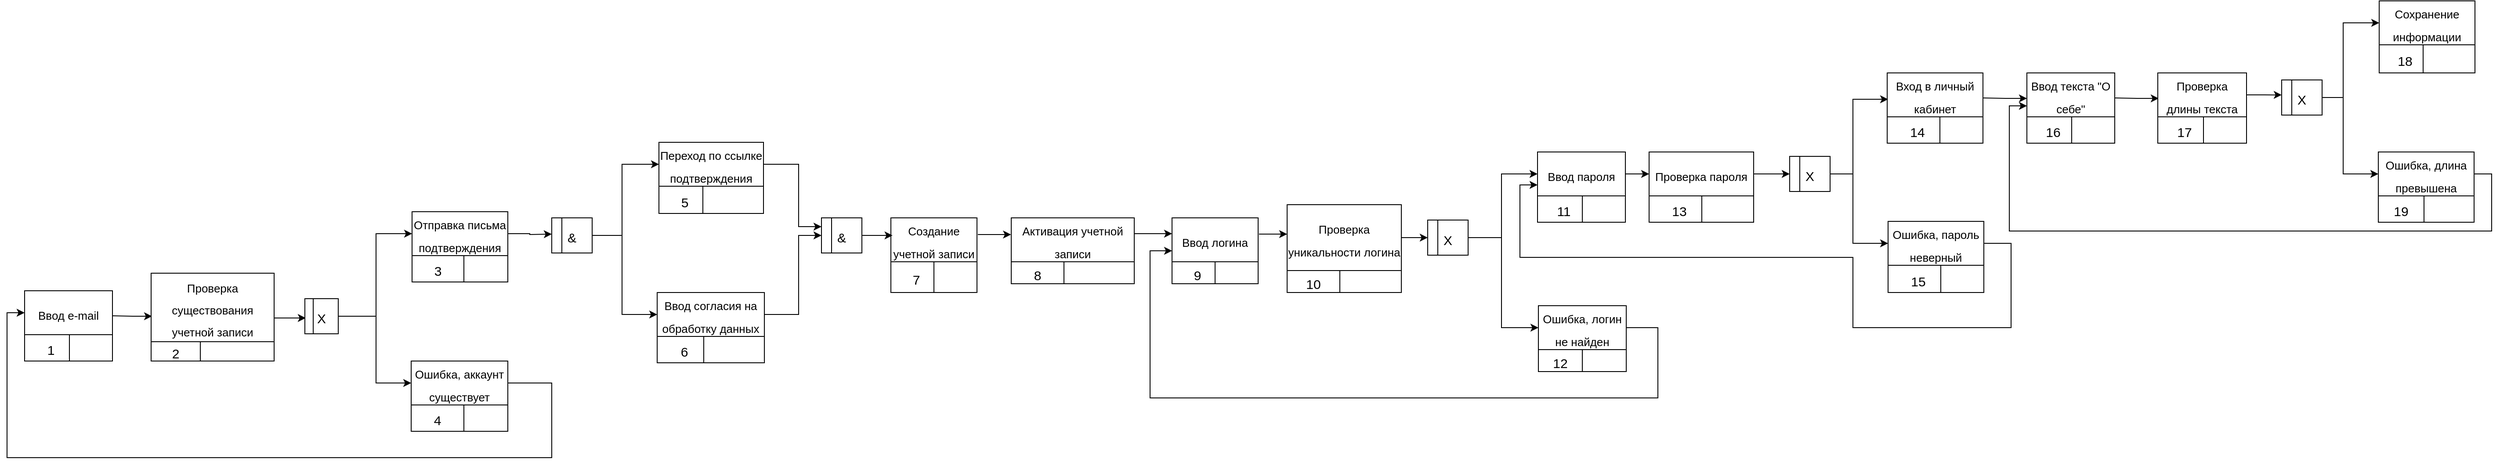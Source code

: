 <mxfile version="28.2.7">
  <diagram name="Страница — 1" id="QJ17uYESXbsVoMGQBFJ_">
    <mxGraphModel dx="2852" dy="1502" grid="1" gridSize="10" guides="1" tooltips="1" connect="1" arrows="1" fold="1" page="1" pageScale="1" pageWidth="3300" pageHeight="4681" math="0" shadow="0">
      <root>
        <mxCell id="0" />
        <mxCell id="1" parent="0" />
        <mxCell id="vj8tIw0atc_SVMrDufQF-1" value="&lt;font style=&quot;font-size: 15px;&quot;&gt;1&lt;/font&gt;" style="rounded=0;whiteSpace=wrap;html=1;fontSize=21;" parent="1" vertex="1">
          <mxGeometry x="240" y="410" width="60" height="30" as="geometry" />
        </mxCell>
        <mxCell id="vj8tIw0atc_SVMrDufQF-2" value="" style="rounded=0;whiteSpace=wrap;html=1;fontSize=21;" parent="1" vertex="1">
          <mxGeometry x="291" y="410" width="49" height="30" as="geometry" />
        </mxCell>
        <mxCell id="vj8tIw0atc_SVMrDufQF-48" style="edgeStyle=orthogonalEdgeStyle;rounded=0;orthogonalLoop=1;jettySize=auto;html=1;exitX=1;exitY=0.75;exitDx=0;exitDy=0;" parent="1" edge="1">
          <mxGeometry relative="1" as="geometry">
            <mxPoint x="340" y="388.5" as="sourcePoint" />
            <mxPoint x="385" y="389" as="targetPoint" />
          </mxGeometry>
        </mxCell>
        <mxCell id="vj8tIw0atc_SVMrDufQF-3" value="&lt;font style=&quot;font-size: 13px;&quot;&gt;Ввод e-mail&lt;/font&gt;" style="rounded=0;whiteSpace=wrap;html=1;fontSize=21;" parent="1" vertex="1">
          <mxGeometry x="240" y="360" width="100" height="50" as="geometry" />
        </mxCell>
        <mxCell id="vj8tIw0atc_SVMrDufQF-6" value="&lt;font style=&quot;font-size: 15px;&quot;&gt;2&lt;/font&gt;" style="rounded=0;whiteSpace=wrap;html=1;fontSize=21;" parent="1" vertex="1">
          <mxGeometry x="384" y="418" width="56" height="22" as="geometry" />
        </mxCell>
        <mxCell id="vj8tIw0atc_SVMrDufQF-7" value="" style="rounded=0;whiteSpace=wrap;html=1;fontSize=21;" parent="1" vertex="1">
          <mxGeometry x="440" y="418" width="84" height="22" as="geometry" />
        </mxCell>
        <mxCell id="vj8tIw0atc_SVMrDufQF-53" style="edgeStyle=orthogonalEdgeStyle;rounded=0;orthogonalLoop=1;jettySize=auto;html=1;exitX=1;exitY=0.5;exitDx=0;exitDy=0;" parent="1" edge="1">
          <mxGeometry relative="1" as="geometry">
            <mxPoint x="560" y="391" as="targetPoint" />
            <mxPoint x="524" y="391" as="sourcePoint" />
          </mxGeometry>
        </mxCell>
        <mxCell id="vj8tIw0atc_SVMrDufQF-8" value="&lt;font style=&quot;font-size: 13px;&quot;&gt;Проверка существования учетной записи&lt;/font&gt;" style="rounded=0;whiteSpace=wrap;html=1;fontSize=21;" parent="1" vertex="1">
          <mxGeometry x="384" y="340" width="140" height="78" as="geometry" />
        </mxCell>
        <mxCell id="vj8tIw0atc_SVMrDufQF-9" value="&lt;font style=&quot;font-size: 15px;&quot;&gt;11&lt;/font&gt;" style="rounded=0;whiteSpace=wrap;html=1;fontSize=21;" parent="1" vertex="1">
          <mxGeometry x="1962" y="252" width="60" height="30" as="geometry" />
        </mxCell>
        <mxCell id="vj8tIw0atc_SVMrDufQF-10" value="" style="rounded=0;whiteSpace=wrap;html=1;fontSize=21;" parent="1" vertex="1">
          <mxGeometry x="2013" y="252" width="49" height="30" as="geometry" />
        </mxCell>
        <mxCell id="vj8tIw0atc_SVMrDufQF-83" style="edgeStyle=orthogonalEdgeStyle;rounded=0;orthogonalLoop=1;jettySize=auto;html=1;exitX=1;exitY=0.5;exitDx=0;exitDy=0;entryX=0;entryY=0.5;entryDx=0;entryDy=0;" parent="1" source="vj8tIw0atc_SVMrDufQF-11" target="vj8tIw0atc_SVMrDufQF-47" edge="1">
          <mxGeometry relative="1" as="geometry">
            <mxPoint x="2081" y="227" as="targetPoint" />
          </mxGeometry>
        </mxCell>
        <mxCell id="vj8tIw0atc_SVMrDufQF-11" value="&lt;font style=&quot;font-size: 13px;&quot;&gt;Ввод пароля&lt;/font&gt;" style="rounded=0;whiteSpace=wrap;html=1;fontSize=21;" parent="1" vertex="1">
          <mxGeometry x="1962" y="202" width="100" height="50" as="geometry" />
        </mxCell>
        <mxCell id="vj8tIw0atc_SVMrDufQF-12" value="&lt;font style=&quot;font-size: 15px;&quot;&gt;10&lt;/font&gt;" style="rounded=0;whiteSpace=wrap;html=1;fontSize=21;" parent="1" vertex="1">
          <mxGeometry x="1677" y="337" width="60" height="25" as="geometry" />
        </mxCell>
        <mxCell id="vj8tIw0atc_SVMrDufQF-13" value="" style="rounded=0;whiteSpace=wrap;html=1;fontSize=21;" parent="1" vertex="1">
          <mxGeometry x="1737" y="337" width="70" height="25" as="geometry" />
        </mxCell>
        <mxCell id="vj8tIw0atc_SVMrDufQF-76" style="edgeStyle=orthogonalEdgeStyle;rounded=0;orthogonalLoop=1;jettySize=auto;html=1;exitX=1;exitY=0.5;exitDx=0;exitDy=0;entryX=0;entryY=0.5;entryDx=0;entryDy=0;" parent="1" source="vj8tIw0atc_SVMrDufQF-14" target="vj8tIw0atc_SVMrDufQF-74" edge="1">
          <mxGeometry relative="1" as="geometry" />
        </mxCell>
        <mxCell id="vj8tIw0atc_SVMrDufQF-14" value="&lt;font style=&quot;font-size: 13px;&quot;&gt;Проверка уникальности логина&lt;/font&gt;" style="rounded=0;whiteSpace=wrap;html=1;fontSize=21;" parent="1" vertex="1">
          <mxGeometry x="1677" y="262" width="130" height="75" as="geometry" />
        </mxCell>
        <mxCell id="vj8tIw0atc_SVMrDufQF-15" value="&lt;font style=&quot;font-size: 15px;&quot;&gt;7&lt;/font&gt;" style="rounded=0;whiteSpace=wrap;html=1;fontSize=21;" parent="1" vertex="1">
          <mxGeometry x="1226" y="327" width="58" height="35" as="geometry" />
        </mxCell>
        <mxCell id="vj8tIw0atc_SVMrDufQF-16" value="" style="rounded=0;whiteSpace=wrap;html=1;fontSize=21;" parent="1" vertex="1">
          <mxGeometry x="1275" y="327" width="49" height="35" as="geometry" />
        </mxCell>
        <mxCell id="vj8tIw0atc_SVMrDufQF-71" style="edgeStyle=orthogonalEdgeStyle;rounded=0;orthogonalLoop=1;jettySize=auto;html=1;exitX=1;exitY=0.5;exitDx=0;exitDy=0;entryX=-0.002;entryY=0.397;entryDx=0;entryDy=0;entryPerimeter=0;" parent="1" target="vj8tIw0atc_SVMrDufQF-20" edge="1">
          <mxGeometry relative="1" as="geometry">
            <mxPoint x="1325" y="296" as="sourcePoint" />
            <mxPoint x="1385" y="296" as="targetPoint" />
          </mxGeometry>
        </mxCell>
        <mxCell id="vj8tIw0atc_SVMrDufQF-17" value="&lt;font style=&quot;font-size: 13px;&quot;&gt;Создание учетной записи&lt;/font&gt;" style="rounded=0;whiteSpace=wrap;html=1;fontSize=21;" parent="1" vertex="1">
          <mxGeometry x="1226" y="277" width="98" height="50" as="geometry" />
        </mxCell>
        <mxCell id="vj8tIw0atc_SVMrDufQF-18" value="&lt;font style=&quot;font-size: 15px;&quot;&gt;8&lt;/font&gt;" style="rounded=0;whiteSpace=wrap;html=1;fontSize=21;" parent="1" vertex="1">
          <mxGeometry x="1363" y="327" width="60" height="25" as="geometry" />
        </mxCell>
        <mxCell id="vj8tIw0atc_SVMrDufQF-19" value="" style="rounded=0;whiteSpace=wrap;html=1;fontSize=21;" parent="1" vertex="1">
          <mxGeometry x="1423" y="327" width="80" height="25" as="geometry" />
        </mxCell>
        <mxCell id="vj8tIw0atc_SVMrDufQF-72" style="edgeStyle=orthogonalEdgeStyle;rounded=0;orthogonalLoop=1;jettySize=auto;html=1;" parent="1" edge="1">
          <mxGeometry relative="1" as="geometry">
            <mxPoint x="1498" y="295" as="sourcePoint" />
            <mxPoint x="1546" y="295" as="targetPoint" />
          </mxGeometry>
        </mxCell>
        <mxCell id="vj8tIw0atc_SVMrDufQF-20" value="&lt;font style=&quot;font-size: 13px;&quot;&gt;Активация учетной записи&lt;/font&gt;" style="rounded=0;whiteSpace=wrap;html=1;fontSize=21;" parent="1" vertex="1">
          <mxGeometry x="1363" y="277" width="140" height="50" as="geometry" />
        </mxCell>
        <mxCell id="vj8tIw0atc_SVMrDufQF-21" value="&lt;font style=&quot;font-size: 15px;&quot;&gt;6&lt;/font&gt;" style="rounded=0;whiteSpace=wrap;html=1;fontSize=21;" parent="1" vertex="1">
          <mxGeometry x="960" y="412" width="62" height="30" as="geometry" />
        </mxCell>
        <mxCell id="vj8tIw0atc_SVMrDufQF-22" value="" style="rounded=0;whiteSpace=wrap;html=1;fontSize=21;" parent="1" vertex="1">
          <mxGeometry x="1013" y="412" width="69" height="30" as="geometry" />
        </mxCell>
        <mxCell id="vj8tIw0atc_SVMrDufQF-65" style="edgeStyle=orthogonalEdgeStyle;rounded=0;orthogonalLoop=1;jettySize=auto;html=1;exitX=1;exitY=0.5;exitDx=0;exitDy=0;entryX=0;entryY=0.5;entryDx=0;entryDy=0;" parent="1" source="vj8tIw0atc_SVMrDufQF-23" target="vj8tIw0atc_SVMrDufQF-63" edge="1">
          <mxGeometry relative="1" as="geometry">
            <Array as="points">
              <mxPoint x="1121" y="387" />
              <mxPoint x="1121" y="297" />
            </Array>
          </mxGeometry>
        </mxCell>
        <mxCell id="vj8tIw0atc_SVMrDufQF-23" value="&lt;font style=&quot;font-size: 13px;&quot;&gt;Ввод согласия на обработку данных&lt;/font&gt;" style="rounded=0;whiteSpace=wrap;html=1;fontSize=21;" parent="1" vertex="1">
          <mxGeometry x="960" y="362" width="122" height="50" as="geometry" />
        </mxCell>
        <mxCell id="vj8tIw0atc_SVMrDufQF-24" value="&lt;font style=&quot;font-size: 15px;&quot;&gt;5&lt;/font&gt;" style="rounded=0;whiteSpace=wrap;html=1;fontSize=21;" parent="1" vertex="1">
          <mxGeometry x="962" y="241" width="59" height="31" as="geometry" />
        </mxCell>
        <mxCell id="vj8tIw0atc_SVMrDufQF-25" value="" style="rounded=0;whiteSpace=wrap;html=1;fontSize=21;" parent="1" vertex="1">
          <mxGeometry x="1012" y="241" width="69" height="31" as="geometry" />
        </mxCell>
        <mxCell id="vj8tIw0atc_SVMrDufQF-116" style="edgeStyle=orthogonalEdgeStyle;rounded=0;orthogonalLoop=1;jettySize=auto;html=1;exitX=1;exitY=0.5;exitDx=0;exitDy=0;entryX=0;entryY=0.25;entryDx=0;entryDy=0;" parent="1" source="vj8tIw0atc_SVMrDufQF-26" target="vj8tIw0atc_SVMrDufQF-63" edge="1">
          <mxGeometry relative="1" as="geometry">
            <Array as="points">
              <mxPoint x="1121" y="216" />
              <mxPoint x="1121" y="287" />
            </Array>
          </mxGeometry>
        </mxCell>
        <mxCell id="vj8tIw0atc_SVMrDufQF-26" value="&lt;font style=&quot;font-size: 13px;&quot;&gt;Переход по ссылке подтверждения&lt;/font&gt;" style="rounded=0;whiteSpace=wrap;html=1;fontSize=21;" parent="1" vertex="1">
          <mxGeometry x="962" y="191" width="119" height="50" as="geometry" />
        </mxCell>
        <mxCell id="vj8tIw0atc_SVMrDufQF-27" value="&lt;font style=&quot;font-size: 15px;&quot;&gt;3&lt;/font&gt;" style="rounded=0;whiteSpace=wrap;html=1;fontSize=21;" parent="1" vertex="1">
          <mxGeometry x="681" y="320" width="59" height="30" as="geometry" />
        </mxCell>
        <mxCell id="vj8tIw0atc_SVMrDufQF-28" value="" style="rounded=0;whiteSpace=wrap;html=1;fontSize=21;" parent="1" vertex="1">
          <mxGeometry x="740" y="320" width="50" height="30" as="geometry" />
        </mxCell>
        <mxCell id="J9WH13KBPkSZNv8a2P2T-3" style="edgeStyle=orthogonalEdgeStyle;rounded=0;orthogonalLoop=1;jettySize=auto;html=1;exitX=1;exitY=0.5;exitDx=0;exitDy=0;" edge="1" parent="1" source="vj8tIw0atc_SVMrDufQF-29">
          <mxGeometry relative="1" as="geometry">
            <mxPoint x="840" y="295.476" as="targetPoint" />
          </mxGeometry>
        </mxCell>
        <mxCell id="vj8tIw0atc_SVMrDufQF-29" value="&lt;font style=&quot;font-size: 13px;&quot;&gt;Отправка письма подтверждения&lt;/font&gt;" style="rounded=0;whiteSpace=wrap;html=1;fontSize=21;" parent="1" vertex="1">
          <mxGeometry x="681" y="270" width="109" height="50" as="geometry" />
        </mxCell>
        <mxCell id="vj8tIw0atc_SVMrDufQF-30" value="&lt;font style=&quot;font-size: 15px;&quot;&gt;9&lt;/font&gt;" style="rounded=0;whiteSpace=wrap;html=1;fontSize=21;" parent="1" vertex="1">
          <mxGeometry x="1546" y="327" width="58" height="25" as="geometry" />
        </mxCell>
        <mxCell id="vj8tIw0atc_SVMrDufQF-31" value="" style="rounded=0;whiteSpace=wrap;html=1;fontSize=21;" parent="1" vertex="1">
          <mxGeometry x="1595" y="327" width="49" height="25" as="geometry" />
        </mxCell>
        <mxCell id="vj8tIw0atc_SVMrDufQF-32" value="&lt;font style=&quot;font-size: 13px;&quot;&gt;Ввод логина&lt;/font&gt;" style="rounded=0;whiteSpace=wrap;html=1;fontSize=21;" parent="1" vertex="1">
          <mxGeometry x="1546" y="277" width="98" height="50" as="geometry" />
        </mxCell>
        <mxCell id="vj8tIw0atc_SVMrDufQF-33" value="&lt;font style=&quot;font-size: 15px;&quot;&gt;14&lt;/font&gt;" style="rounded=0;whiteSpace=wrap;html=1;fontSize=21;" parent="1" vertex="1">
          <mxGeometry x="2360" y="162" width="69" height="30" as="geometry" />
        </mxCell>
        <mxCell id="vj8tIw0atc_SVMrDufQF-34" value="" style="rounded=0;whiteSpace=wrap;html=1;fontSize=21;" parent="1" vertex="1">
          <mxGeometry x="2420" y="162" width="49" height="30" as="geometry" />
        </mxCell>
        <mxCell id="vj8tIw0atc_SVMrDufQF-94" style="edgeStyle=orthogonalEdgeStyle;rounded=0;orthogonalLoop=1;jettySize=auto;html=1;exitX=1;exitY=0.25;exitDx=0;exitDy=0;" parent="1" edge="1">
          <mxGeometry relative="1" as="geometry">
            <mxPoint x="2469" y="140.5" as="sourcePoint" />
            <mxPoint x="2519" y="141" as="targetPoint" />
          </mxGeometry>
        </mxCell>
        <mxCell id="vj8tIw0atc_SVMrDufQF-35" value="&lt;font style=&quot;font-size: 13px;&quot;&gt;Вход в личный кабинет&lt;/font&gt;" style="rounded=0;whiteSpace=wrap;html=1;fontSize=21;" parent="1" vertex="1">
          <mxGeometry x="2360" y="112" width="109" height="50" as="geometry" />
        </mxCell>
        <mxCell id="vj8tIw0atc_SVMrDufQF-36" value="&lt;font style=&quot;font-size: 15px;&quot;&gt;16&lt;/font&gt;" style="rounded=0;whiteSpace=wrap;html=1;fontSize=21;" parent="1" vertex="1">
          <mxGeometry x="2519" y="162" width="60" height="30" as="geometry" />
        </mxCell>
        <mxCell id="vj8tIw0atc_SVMrDufQF-37" value="" style="rounded=0;whiteSpace=wrap;html=1;fontSize=21;" parent="1" vertex="1">
          <mxGeometry x="2570" y="162" width="49" height="30" as="geometry" />
        </mxCell>
        <mxCell id="vj8tIw0atc_SVMrDufQF-96" style="edgeStyle=orthogonalEdgeStyle;rounded=0;orthogonalLoop=1;jettySize=auto;html=1;exitX=1;exitY=0.25;exitDx=0;exitDy=0;" parent="1" edge="1">
          <mxGeometry relative="1" as="geometry">
            <mxPoint x="2619" y="140.5" as="sourcePoint" />
            <mxPoint x="2669" y="141" as="targetPoint" />
          </mxGeometry>
        </mxCell>
        <mxCell id="vj8tIw0atc_SVMrDufQF-38" value="&lt;font style=&quot;font-size: 13px;&quot;&gt;Ввод текста &quot;О себе&quot;&lt;/font&gt;" style="rounded=0;whiteSpace=wrap;html=1;fontSize=21;" parent="1" vertex="1">
          <mxGeometry x="2519" y="112" width="100" height="50" as="geometry" />
        </mxCell>
        <mxCell id="vj8tIw0atc_SVMrDufQF-39" value="&lt;font style=&quot;font-size: 15px;&quot;&gt;17&lt;/font&gt;" style="rounded=0;whiteSpace=wrap;html=1;fontSize=21;" parent="1" vertex="1">
          <mxGeometry x="2668" y="162" width="61" height="30" as="geometry" />
        </mxCell>
        <mxCell id="vj8tIw0atc_SVMrDufQF-40" value="" style="rounded=0;whiteSpace=wrap;html=1;fontSize=21;" parent="1" vertex="1">
          <mxGeometry x="2720" y="162" width="49" height="30" as="geometry" />
        </mxCell>
        <mxCell id="R8kVZhZ-fBv-mpq6g979-7" style="edgeStyle=orthogonalEdgeStyle;rounded=0;orthogonalLoop=1;jettySize=auto;html=1;exitX=1;exitY=0.5;exitDx=0;exitDy=0;" parent="1" source="vj8tIw0atc_SVMrDufQF-41" edge="1">
          <mxGeometry relative="1" as="geometry">
            <mxPoint x="2809.0" y="137.103" as="targetPoint" />
          </mxGeometry>
        </mxCell>
        <mxCell id="vj8tIw0atc_SVMrDufQF-41" value="&lt;font style=&quot;font-size: 13px;&quot;&gt;Проверка длины текста&lt;/font&gt;" style="rounded=0;whiteSpace=wrap;html=1;fontSize=21;" parent="1" vertex="1">
          <mxGeometry x="2668" y="112" width="101" height="50" as="geometry" />
        </mxCell>
        <mxCell id="vj8tIw0atc_SVMrDufQF-42" value="&lt;font style=&quot;font-size: 15px;&quot;&gt;18&lt;/font&gt;" style="rounded=0;whiteSpace=wrap;html=1;fontSize=21;" parent="1" vertex="1">
          <mxGeometry x="2920" y="80" width="59" height="32" as="geometry" />
        </mxCell>
        <mxCell id="vj8tIw0atc_SVMrDufQF-43" value="" style="rounded=0;whiteSpace=wrap;html=1;fontSize=21;" parent="1" vertex="1">
          <mxGeometry x="2970" y="80" width="59" height="32" as="geometry" />
        </mxCell>
        <mxCell id="vj8tIw0atc_SVMrDufQF-44" value="&lt;font style=&quot;font-size: 13px;&quot;&gt;Сохранение информации&lt;/font&gt;" style="rounded=0;whiteSpace=wrap;html=1;fontSize=21;" parent="1" vertex="1">
          <mxGeometry x="2920" y="30" width="109" height="50" as="geometry" />
        </mxCell>
        <mxCell id="vj8tIw0atc_SVMrDufQF-45" value="&lt;font style=&quot;font-size: 15px;&quot;&gt;13&lt;/font&gt;" style="rounded=0;whiteSpace=wrap;html=1;fontSize=21;" parent="1" vertex="1">
          <mxGeometry x="2089" y="252" width="69" height="30" as="geometry" />
        </mxCell>
        <mxCell id="vj8tIw0atc_SVMrDufQF-46" value="" style="rounded=0;whiteSpace=wrap;html=1;fontSize=21;" parent="1" vertex="1">
          <mxGeometry x="2149" y="252" width="59" height="30" as="geometry" />
        </mxCell>
        <mxCell id="vj8tIw0atc_SVMrDufQF-86" style="edgeStyle=orthogonalEdgeStyle;rounded=0;orthogonalLoop=1;jettySize=auto;html=1;exitX=1;exitY=0.5;exitDx=0;exitDy=0;entryX=0;entryY=0.5;entryDx=0;entryDy=0;" parent="1" source="vj8tIw0atc_SVMrDufQF-47" target="vj8tIw0atc_SVMrDufQF-84" edge="1">
          <mxGeometry relative="1" as="geometry" />
        </mxCell>
        <mxCell id="vj8tIw0atc_SVMrDufQF-47" value="&lt;font style=&quot;font-size: 13px;&quot;&gt;Проверка пароля&lt;/font&gt;" style="rounded=0;whiteSpace=wrap;html=1;fontSize=21;" parent="1" vertex="1">
          <mxGeometry x="2089" y="202" width="119" height="50" as="geometry" />
        </mxCell>
        <mxCell id="vj8tIw0atc_SVMrDufQF-58" style="edgeStyle=orthogonalEdgeStyle;rounded=0;orthogonalLoop=1;jettySize=auto;html=1;exitX=1;exitY=0.5;exitDx=0;exitDy=0;entryX=0;entryY=0.5;entryDx=0;entryDy=0;" parent="1" source="vj8tIw0atc_SVMrDufQF-49" target="vj8tIw0atc_SVMrDufQF-29" edge="1">
          <mxGeometry relative="1" as="geometry">
            <Array as="points">
              <mxPoint x="640" y="389" />
              <mxPoint x="640" y="295" />
            </Array>
          </mxGeometry>
        </mxCell>
        <mxCell id="vj8tIw0atc_SVMrDufQF-59" style="edgeStyle=orthogonalEdgeStyle;rounded=0;orthogonalLoop=1;jettySize=auto;html=1;exitX=1;exitY=0.5;exitDx=0;exitDy=0;entryX=0;entryY=0.5;entryDx=0;entryDy=0;" parent="1" source="vj8tIw0atc_SVMrDufQF-49" target="vj8tIw0atc_SVMrDufQF-57" edge="1">
          <mxGeometry relative="1" as="geometry">
            <Array as="points">
              <mxPoint x="640" y="389" />
              <mxPoint x="640" y="465" />
            </Array>
          </mxGeometry>
        </mxCell>
        <mxCell id="vj8tIw0atc_SVMrDufQF-49" value="&lt;font style=&quot;font-size: 15px;&quot;&gt;X&lt;/font&gt;" style="rounded=0;whiteSpace=wrap;html=1;fontSize=21;" parent="1" vertex="1">
          <mxGeometry x="559" y="369" width="38" height="40" as="geometry" />
        </mxCell>
        <mxCell id="vj8tIw0atc_SVMrDufQF-50" value="" style="endArrow=none;html=1;rounded=0;entryX=0.25;entryY=0;entryDx=0;entryDy=0;exitX=0.25;exitY=1;exitDx=0;exitDy=0;fontSize=21;elbow=vertical;" parent="1" source="vj8tIw0atc_SVMrDufQF-49" target="vj8tIw0atc_SVMrDufQF-49" edge="1">
          <mxGeometry width="50" height="50" relative="1" as="geometry">
            <mxPoint x="565" y="459" as="sourcePoint" />
            <mxPoint x="615" y="409" as="targetPoint" />
          </mxGeometry>
        </mxCell>
        <mxCell id="vj8tIw0atc_SVMrDufQF-55" value="&lt;font style=&quot;font-size: 15px;&quot;&gt;4&lt;/font&gt;" style="rounded=0;whiteSpace=wrap;html=1;fontSize=21;" parent="1" vertex="1">
          <mxGeometry x="680" y="490" width="60" height="30" as="geometry" />
        </mxCell>
        <mxCell id="vj8tIw0atc_SVMrDufQF-56" value="" style="rounded=0;whiteSpace=wrap;html=1;fontSize=21;" parent="1" vertex="1">
          <mxGeometry x="740" y="490" width="50" height="30" as="geometry" />
        </mxCell>
        <mxCell id="vj8tIw0atc_SVMrDufQF-60" style="edgeStyle=orthogonalEdgeStyle;rounded=0;orthogonalLoop=1;jettySize=auto;html=1;exitX=1;exitY=0.5;exitDx=0;exitDy=0;entryX=0;entryY=0.5;entryDx=0;entryDy=0;" parent="1" edge="1">
          <mxGeometry relative="1" as="geometry">
            <mxPoint x="790" y="459" as="sourcePoint" />
            <mxPoint x="240" y="385" as="targetPoint" />
            <Array as="points">
              <mxPoint x="790" y="465" />
              <mxPoint x="840" y="465" />
              <mxPoint x="840" y="550" />
              <mxPoint x="220" y="550" />
              <mxPoint x="220" y="385" />
            </Array>
          </mxGeometry>
        </mxCell>
        <mxCell id="vj8tIw0atc_SVMrDufQF-57" value="&lt;font style=&quot;font-size: 13px;&quot;&gt;Ошибка, аккаунт существует&lt;/font&gt;" style="rounded=0;whiteSpace=wrap;html=1;fontSize=21;" parent="1" vertex="1">
          <mxGeometry x="680" y="440" width="110" height="50" as="geometry" />
        </mxCell>
        <mxCell id="vj8tIw0atc_SVMrDufQF-63" value="&lt;font style=&quot;font-size: 15px;&quot;&gt;&amp;amp;&lt;/font&gt;" style="rounded=0;whiteSpace=wrap;html=1;fontSize=21;" parent="1" vertex="1">
          <mxGeometry x="1147" y="277" width="46" height="40" as="geometry" />
        </mxCell>
        <mxCell id="vj8tIw0atc_SVMrDufQF-64" value="" style="endArrow=none;html=1;rounded=0;entryX=0.25;entryY=0;entryDx=0;entryDy=0;exitX=0.25;exitY=1;exitDx=0;exitDy=0;fontSize=21;elbow=vertical;" parent="1" source="vj8tIw0atc_SVMrDufQF-63" target="vj8tIw0atc_SVMrDufQF-63" edge="1">
          <mxGeometry width="50" height="50" relative="1" as="geometry">
            <mxPoint x="1153" y="367" as="sourcePoint" />
            <mxPoint x="1203" y="317" as="targetPoint" />
          </mxGeometry>
        </mxCell>
        <mxCell id="vj8tIw0atc_SVMrDufQF-70" style="edgeStyle=orthogonalEdgeStyle;rounded=0;orthogonalLoop=1;jettySize=auto;html=1;exitX=1;exitY=0.5;exitDx=0;exitDy=0;entryX=0.019;entryY=0.4;entryDx=0;entryDy=0;entryPerimeter=0;" parent="1" source="vj8tIw0atc_SVMrDufQF-63" target="vj8tIw0atc_SVMrDufQF-17" edge="1">
          <mxGeometry relative="1" as="geometry" />
        </mxCell>
        <mxCell id="vj8tIw0atc_SVMrDufQF-73" style="edgeStyle=orthogonalEdgeStyle;rounded=0;orthogonalLoop=1;jettySize=auto;html=1;exitX=1;exitY=0.25;exitDx=0;exitDy=0;" parent="1" edge="1">
          <mxGeometry relative="1" as="geometry">
            <mxPoint x="1645.0" y="295.5" as="sourcePoint" />
            <mxPoint x="1677" y="296" as="targetPoint" />
          </mxGeometry>
        </mxCell>
        <mxCell id="vj8tIw0atc_SVMrDufQF-80" style="edgeStyle=orthogonalEdgeStyle;rounded=0;orthogonalLoop=1;jettySize=auto;html=1;exitX=1;exitY=0.5;exitDx=0;exitDy=0;entryX=0;entryY=0.5;entryDx=0;entryDy=0;" parent="1" source="vj8tIw0atc_SVMrDufQF-74" target="vj8tIw0atc_SVMrDufQF-11" edge="1">
          <mxGeometry relative="1" as="geometry">
            <Array as="points">
              <mxPoint x="1921" y="300" />
              <mxPoint x="1921" y="227" />
            </Array>
          </mxGeometry>
        </mxCell>
        <mxCell id="vj8tIw0atc_SVMrDufQF-81" style="edgeStyle=orthogonalEdgeStyle;rounded=0;orthogonalLoop=1;jettySize=auto;html=1;exitX=1;exitY=0.5;exitDx=0;exitDy=0;entryX=0;entryY=0.5;entryDx=0;entryDy=0;" parent="1" source="vj8tIw0atc_SVMrDufQF-74" target="vj8tIw0atc_SVMrDufQF-79" edge="1">
          <mxGeometry relative="1" as="geometry">
            <Array as="points">
              <mxPoint x="1921" y="300" />
              <mxPoint x="1921" y="402" />
            </Array>
          </mxGeometry>
        </mxCell>
        <mxCell id="vj8tIw0atc_SVMrDufQF-74" value="&lt;font style=&quot;font-size: 15px;&quot;&gt;X&lt;/font&gt;" style="rounded=0;whiteSpace=wrap;html=1;fontSize=21;" parent="1" vertex="1">
          <mxGeometry x="1837" y="279.5" width="46" height="40" as="geometry" />
        </mxCell>
        <mxCell id="vj8tIw0atc_SVMrDufQF-75" value="" style="endArrow=none;html=1;rounded=0;entryX=0.25;entryY=0;entryDx=0;entryDy=0;exitX=0.25;exitY=1;exitDx=0;exitDy=0;fontSize=21;elbow=vertical;" parent="1" source="vj8tIw0atc_SVMrDufQF-74" target="vj8tIw0atc_SVMrDufQF-74" edge="1">
          <mxGeometry width="50" height="50" relative="1" as="geometry">
            <mxPoint x="1843" y="369.5" as="sourcePoint" />
            <mxPoint x="1893" y="319.5" as="targetPoint" />
          </mxGeometry>
        </mxCell>
        <mxCell id="vj8tIw0atc_SVMrDufQF-77" value="&lt;font style=&quot;font-size: 15px;&quot;&gt;12&lt;/font&gt;" style="rounded=0;whiteSpace=wrap;html=1;fontSize=21;" parent="1" vertex="1">
          <mxGeometry x="1963" y="427" width="50" height="25" as="geometry" />
        </mxCell>
        <mxCell id="vj8tIw0atc_SVMrDufQF-78" value="" style="rounded=0;whiteSpace=wrap;html=1;fontSize=21;" parent="1" vertex="1">
          <mxGeometry x="2013" y="427" width="50" height="25" as="geometry" />
        </mxCell>
        <mxCell id="R8kVZhZ-fBv-mpq6g979-11" style="edgeStyle=orthogonalEdgeStyle;rounded=0;orthogonalLoop=1;jettySize=auto;html=1;exitX=1;exitY=0.5;exitDx=0;exitDy=0;entryX=0;entryY=0.75;entryDx=0;entryDy=0;" parent="1" source="vj8tIw0atc_SVMrDufQF-79" target="vj8tIw0atc_SVMrDufQF-32" edge="1">
          <mxGeometry relative="1" as="geometry">
            <Array as="points">
              <mxPoint x="2099" y="402" />
              <mxPoint x="2099" y="482" />
              <mxPoint x="1521" y="482" />
              <mxPoint x="1521" y="315" />
            </Array>
          </mxGeometry>
        </mxCell>
        <mxCell id="vj8tIw0atc_SVMrDufQF-79" value="&lt;font style=&quot;font-size: 13px;&quot;&gt;Ошибка, логин не найден&lt;/font&gt;" style="rounded=0;whiteSpace=wrap;html=1;fontSize=21;" parent="1" vertex="1">
          <mxGeometry x="1963" y="377" width="100" height="50" as="geometry" />
        </mxCell>
        <mxCell id="vj8tIw0atc_SVMrDufQF-92" style="edgeStyle=orthogonalEdgeStyle;rounded=0;orthogonalLoop=1;jettySize=auto;html=1;exitX=1;exitY=0.5;exitDx=0;exitDy=0;" parent="1" source="vj8tIw0atc_SVMrDufQF-84" edge="1">
          <mxGeometry relative="1" as="geometry">
            <mxPoint x="2361" y="306" as="targetPoint" />
            <Array as="points">
              <mxPoint x="2321" y="227" />
              <mxPoint x="2321" y="306" />
            </Array>
          </mxGeometry>
        </mxCell>
        <mxCell id="vj8tIw0atc_SVMrDufQF-84" value="&lt;font style=&quot;font-size: 15px;&quot;&gt;X&lt;/font&gt;" style="rounded=0;whiteSpace=wrap;html=1;fontSize=21;" parent="1" vertex="1">
          <mxGeometry x="2249" y="207" width="46" height="40" as="geometry" />
        </mxCell>
        <mxCell id="vj8tIw0atc_SVMrDufQF-85" value="" style="endArrow=none;html=1;rounded=0;entryX=0.25;entryY=0;entryDx=0;entryDy=0;exitX=0.25;exitY=1;exitDx=0;exitDy=0;fontSize=21;elbow=vertical;" parent="1" source="vj8tIw0atc_SVMrDufQF-84" target="vj8tIw0atc_SVMrDufQF-84" edge="1">
          <mxGeometry width="50" height="50" relative="1" as="geometry">
            <mxPoint x="2255" y="297" as="sourcePoint" />
            <mxPoint x="2305" y="247" as="targetPoint" />
          </mxGeometry>
        </mxCell>
        <mxCell id="vj8tIw0atc_SVMrDufQF-87" value="&lt;font style=&quot;font-size: 15px;&quot;&gt;15&lt;/font&gt;" style="rounded=0;whiteSpace=wrap;html=1;fontSize=21;" parent="1" vertex="1">
          <mxGeometry x="2361" y="331" width="69" height="31" as="geometry" />
        </mxCell>
        <mxCell id="vj8tIw0atc_SVMrDufQF-88" value="" style="rounded=0;whiteSpace=wrap;html=1;fontSize=21;" parent="1" vertex="1">
          <mxGeometry x="2421" y="331" width="49" height="31" as="geometry" />
        </mxCell>
        <mxCell id="R8kVZhZ-fBv-mpq6g979-1" style="edgeStyle=orthogonalEdgeStyle;rounded=0;orthogonalLoop=1;jettySize=auto;html=1;entryX=0;entryY=0.75;entryDx=0;entryDy=0;exitX=1;exitY=0.5;exitDx=0;exitDy=0;" parent="1" source="vj8tIw0atc_SVMrDufQF-89" target="vj8tIw0atc_SVMrDufQF-11" edge="1">
          <mxGeometry relative="1" as="geometry">
            <mxPoint x="2481" y="322" as="sourcePoint" />
            <Array as="points">
              <mxPoint x="2501" y="306" />
              <mxPoint x="2501" y="402" />
              <mxPoint x="2321" y="402" />
              <mxPoint x="2321" y="322" />
              <mxPoint x="1942" y="322" />
              <mxPoint x="1942" y="240" />
            </Array>
          </mxGeometry>
        </mxCell>
        <mxCell id="vj8tIw0atc_SVMrDufQF-89" value="&lt;font style=&quot;font-size: 13px;&quot;&gt;Ошибка, пароль неверный&lt;/font&gt;" style="rounded=0;whiteSpace=wrap;html=1;fontSize=21;" parent="1" vertex="1">
          <mxGeometry x="2361" y="281" width="109" height="50" as="geometry" />
        </mxCell>
        <mxCell id="vj8tIw0atc_SVMrDufQF-91" style="edgeStyle=orthogonalEdgeStyle;rounded=0;orthogonalLoop=1;jettySize=auto;html=1;exitX=1;exitY=0.5;exitDx=0;exitDy=0;" parent="1" source="vj8tIw0atc_SVMrDufQF-84" edge="1">
          <mxGeometry relative="1" as="geometry">
            <mxPoint x="2361" y="142" as="targetPoint" />
            <Array as="points">
              <mxPoint x="2321" y="227" />
              <mxPoint x="2321" y="142" />
            </Array>
          </mxGeometry>
        </mxCell>
        <mxCell id="vj8tIw0atc_SVMrDufQF-108" style="edgeStyle=orthogonalEdgeStyle;rounded=0;orthogonalLoop=1;jettySize=auto;html=1;exitX=1;exitY=0.5;exitDx=0;exitDy=0;entryX=0;entryY=0.5;entryDx=0;entryDy=0;" parent="1" source="vj8tIw0atc_SVMrDufQF-97" target="vj8tIw0atc_SVMrDufQF-44" edge="1">
          <mxGeometry relative="1" as="geometry">
            <Array as="points">
              <mxPoint x="2879" y="140" />
              <mxPoint x="2879" y="55" />
            </Array>
          </mxGeometry>
        </mxCell>
        <mxCell id="vj8tIw0atc_SVMrDufQF-109" style="edgeStyle=orthogonalEdgeStyle;rounded=0;orthogonalLoop=1;jettySize=auto;html=1;exitX=1;exitY=0.5;exitDx=0;exitDy=0;entryX=0;entryY=0.5;entryDx=0;entryDy=0;" parent="1" source="vj8tIw0atc_SVMrDufQF-97" target="vj8tIw0atc_SVMrDufQF-107" edge="1">
          <mxGeometry relative="1" as="geometry">
            <Array as="points">
              <mxPoint x="2879" y="140" />
              <mxPoint x="2879" y="227" />
            </Array>
          </mxGeometry>
        </mxCell>
        <mxCell id="vj8tIw0atc_SVMrDufQF-97" value="&lt;font style=&quot;font-size: 15px;&quot;&gt;X&lt;/font&gt;" style="rounded=0;whiteSpace=wrap;html=1;fontSize=21;" parent="1" vertex="1">
          <mxGeometry x="2809" y="120" width="46" height="40" as="geometry" />
        </mxCell>
        <mxCell id="vj8tIw0atc_SVMrDufQF-98" value="" style="endArrow=none;html=1;rounded=0;entryX=0.25;entryY=0;entryDx=0;entryDy=0;exitX=0.25;exitY=1;exitDx=0;exitDy=0;fontSize=21;elbow=vertical;" parent="1" source="vj8tIw0atc_SVMrDufQF-97" target="vj8tIw0atc_SVMrDufQF-97" edge="1">
          <mxGeometry width="50" height="50" relative="1" as="geometry">
            <mxPoint x="2815" y="210" as="sourcePoint" />
            <mxPoint x="2865" y="160" as="targetPoint" />
          </mxGeometry>
        </mxCell>
        <mxCell id="vj8tIw0atc_SVMrDufQF-105" value="&lt;font style=&quot;font-size: 15px;&quot;&gt;19&lt;/font&gt;" style="rounded=0;whiteSpace=wrap;html=1;fontSize=21;" parent="1" vertex="1">
          <mxGeometry x="2919" y="252" width="52" height="30" as="geometry" />
        </mxCell>
        <mxCell id="vj8tIw0atc_SVMrDufQF-106" value="" style="rounded=0;whiteSpace=wrap;html=1;fontSize=21;" parent="1" vertex="1">
          <mxGeometry x="2971" y="252" width="57" height="30" as="geometry" />
        </mxCell>
        <mxCell id="R8kVZhZ-fBv-mpq6g979-14" style="edgeStyle=orthogonalEdgeStyle;rounded=0;orthogonalLoop=1;jettySize=auto;html=1;exitX=1;exitY=0.5;exitDx=0;exitDy=0;entryX=0;entryY=0.75;entryDx=0;entryDy=0;" parent="1" source="vj8tIw0atc_SVMrDufQF-107" target="vj8tIw0atc_SVMrDufQF-38" edge="1">
          <mxGeometry relative="1" as="geometry">
            <Array as="points">
              <mxPoint x="3048" y="227" />
              <mxPoint x="3048" y="292" />
              <mxPoint x="2499" y="292" />
              <mxPoint x="2499" y="150" />
            </Array>
          </mxGeometry>
        </mxCell>
        <mxCell id="vj8tIw0atc_SVMrDufQF-107" value="&lt;font style=&quot;font-size: 13px;&quot;&gt;Ошибка, длина превышена&lt;/font&gt;" style="rounded=0;whiteSpace=wrap;html=1;fontSize=21;" parent="1" vertex="1">
          <mxGeometry x="2919" y="202" width="109" height="50" as="geometry" />
        </mxCell>
        <mxCell id="J9WH13KBPkSZNv8a2P2T-4" style="edgeStyle=orthogonalEdgeStyle;rounded=0;orthogonalLoop=1;jettySize=auto;html=1;exitX=1;exitY=0.5;exitDx=0;exitDy=0;entryX=0;entryY=0.5;entryDx=0;entryDy=0;" edge="1" parent="1" source="J9WH13KBPkSZNv8a2P2T-1" target="vj8tIw0atc_SVMrDufQF-26">
          <mxGeometry relative="1" as="geometry">
            <Array as="points">
              <mxPoint x="920" y="297" />
              <mxPoint x="920" y="216" />
            </Array>
          </mxGeometry>
        </mxCell>
        <mxCell id="J9WH13KBPkSZNv8a2P2T-6" style="edgeStyle=orthogonalEdgeStyle;rounded=0;orthogonalLoop=1;jettySize=auto;html=1;exitX=1;exitY=0.5;exitDx=0;exitDy=0;entryX=0;entryY=0.5;entryDx=0;entryDy=0;" edge="1" parent="1" source="J9WH13KBPkSZNv8a2P2T-1" target="vj8tIw0atc_SVMrDufQF-23">
          <mxGeometry relative="1" as="geometry">
            <Array as="points">
              <mxPoint x="920" y="297" />
              <mxPoint x="920" y="387" />
            </Array>
          </mxGeometry>
        </mxCell>
        <mxCell id="J9WH13KBPkSZNv8a2P2T-1" value="&lt;font style=&quot;font-size: 15px;&quot;&gt;&amp;amp;&lt;/font&gt;" style="rounded=0;whiteSpace=wrap;html=1;fontSize=21;" vertex="1" parent="1">
          <mxGeometry x="840" y="277" width="46" height="40" as="geometry" />
        </mxCell>
        <mxCell id="J9WH13KBPkSZNv8a2P2T-2" value="" style="endArrow=none;html=1;rounded=0;entryX=0.25;entryY=0;entryDx=0;entryDy=0;exitX=0.25;exitY=1;exitDx=0;exitDy=0;fontSize=21;elbow=vertical;" edge="1" parent="1" source="J9WH13KBPkSZNv8a2P2T-1" target="J9WH13KBPkSZNv8a2P2T-1">
          <mxGeometry width="50" height="50" relative="1" as="geometry">
            <mxPoint x="846" y="367" as="sourcePoint" />
            <mxPoint x="896" y="317" as="targetPoint" />
          </mxGeometry>
        </mxCell>
      </root>
    </mxGraphModel>
  </diagram>
</mxfile>
